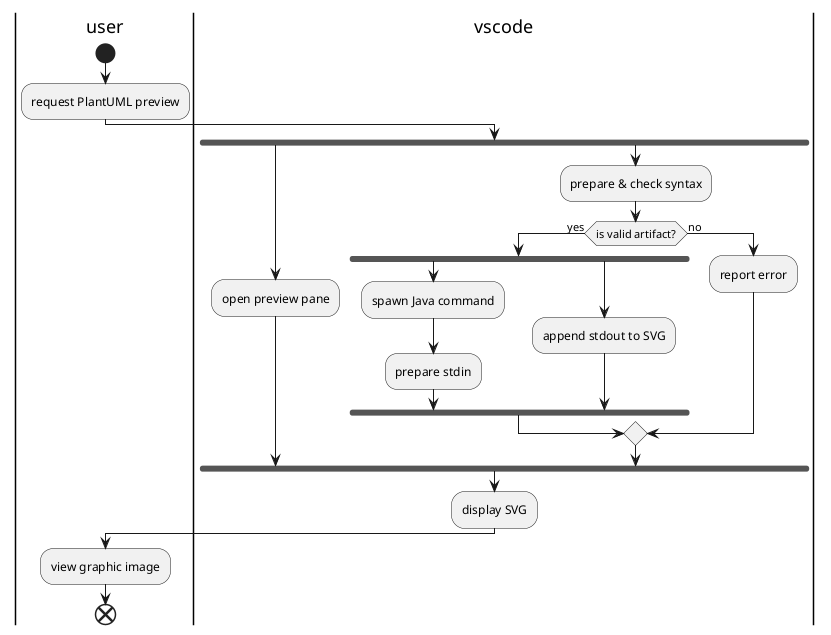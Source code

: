 @startuml
|user|
start
:request PlantUML preview;
|vscode|
fork
:open preview pane;
fork again
:prepare & check syntax;
if (is valid artifact?) then (yes)
  fork
    :spawn Java command;
    :prepare stdin;
  fork again
    :append stdout to SVG;
  endfork
else (no)
  :report error;
endif
endfork
:display SVG;
|user|
:view graphic image;
end
@enduml